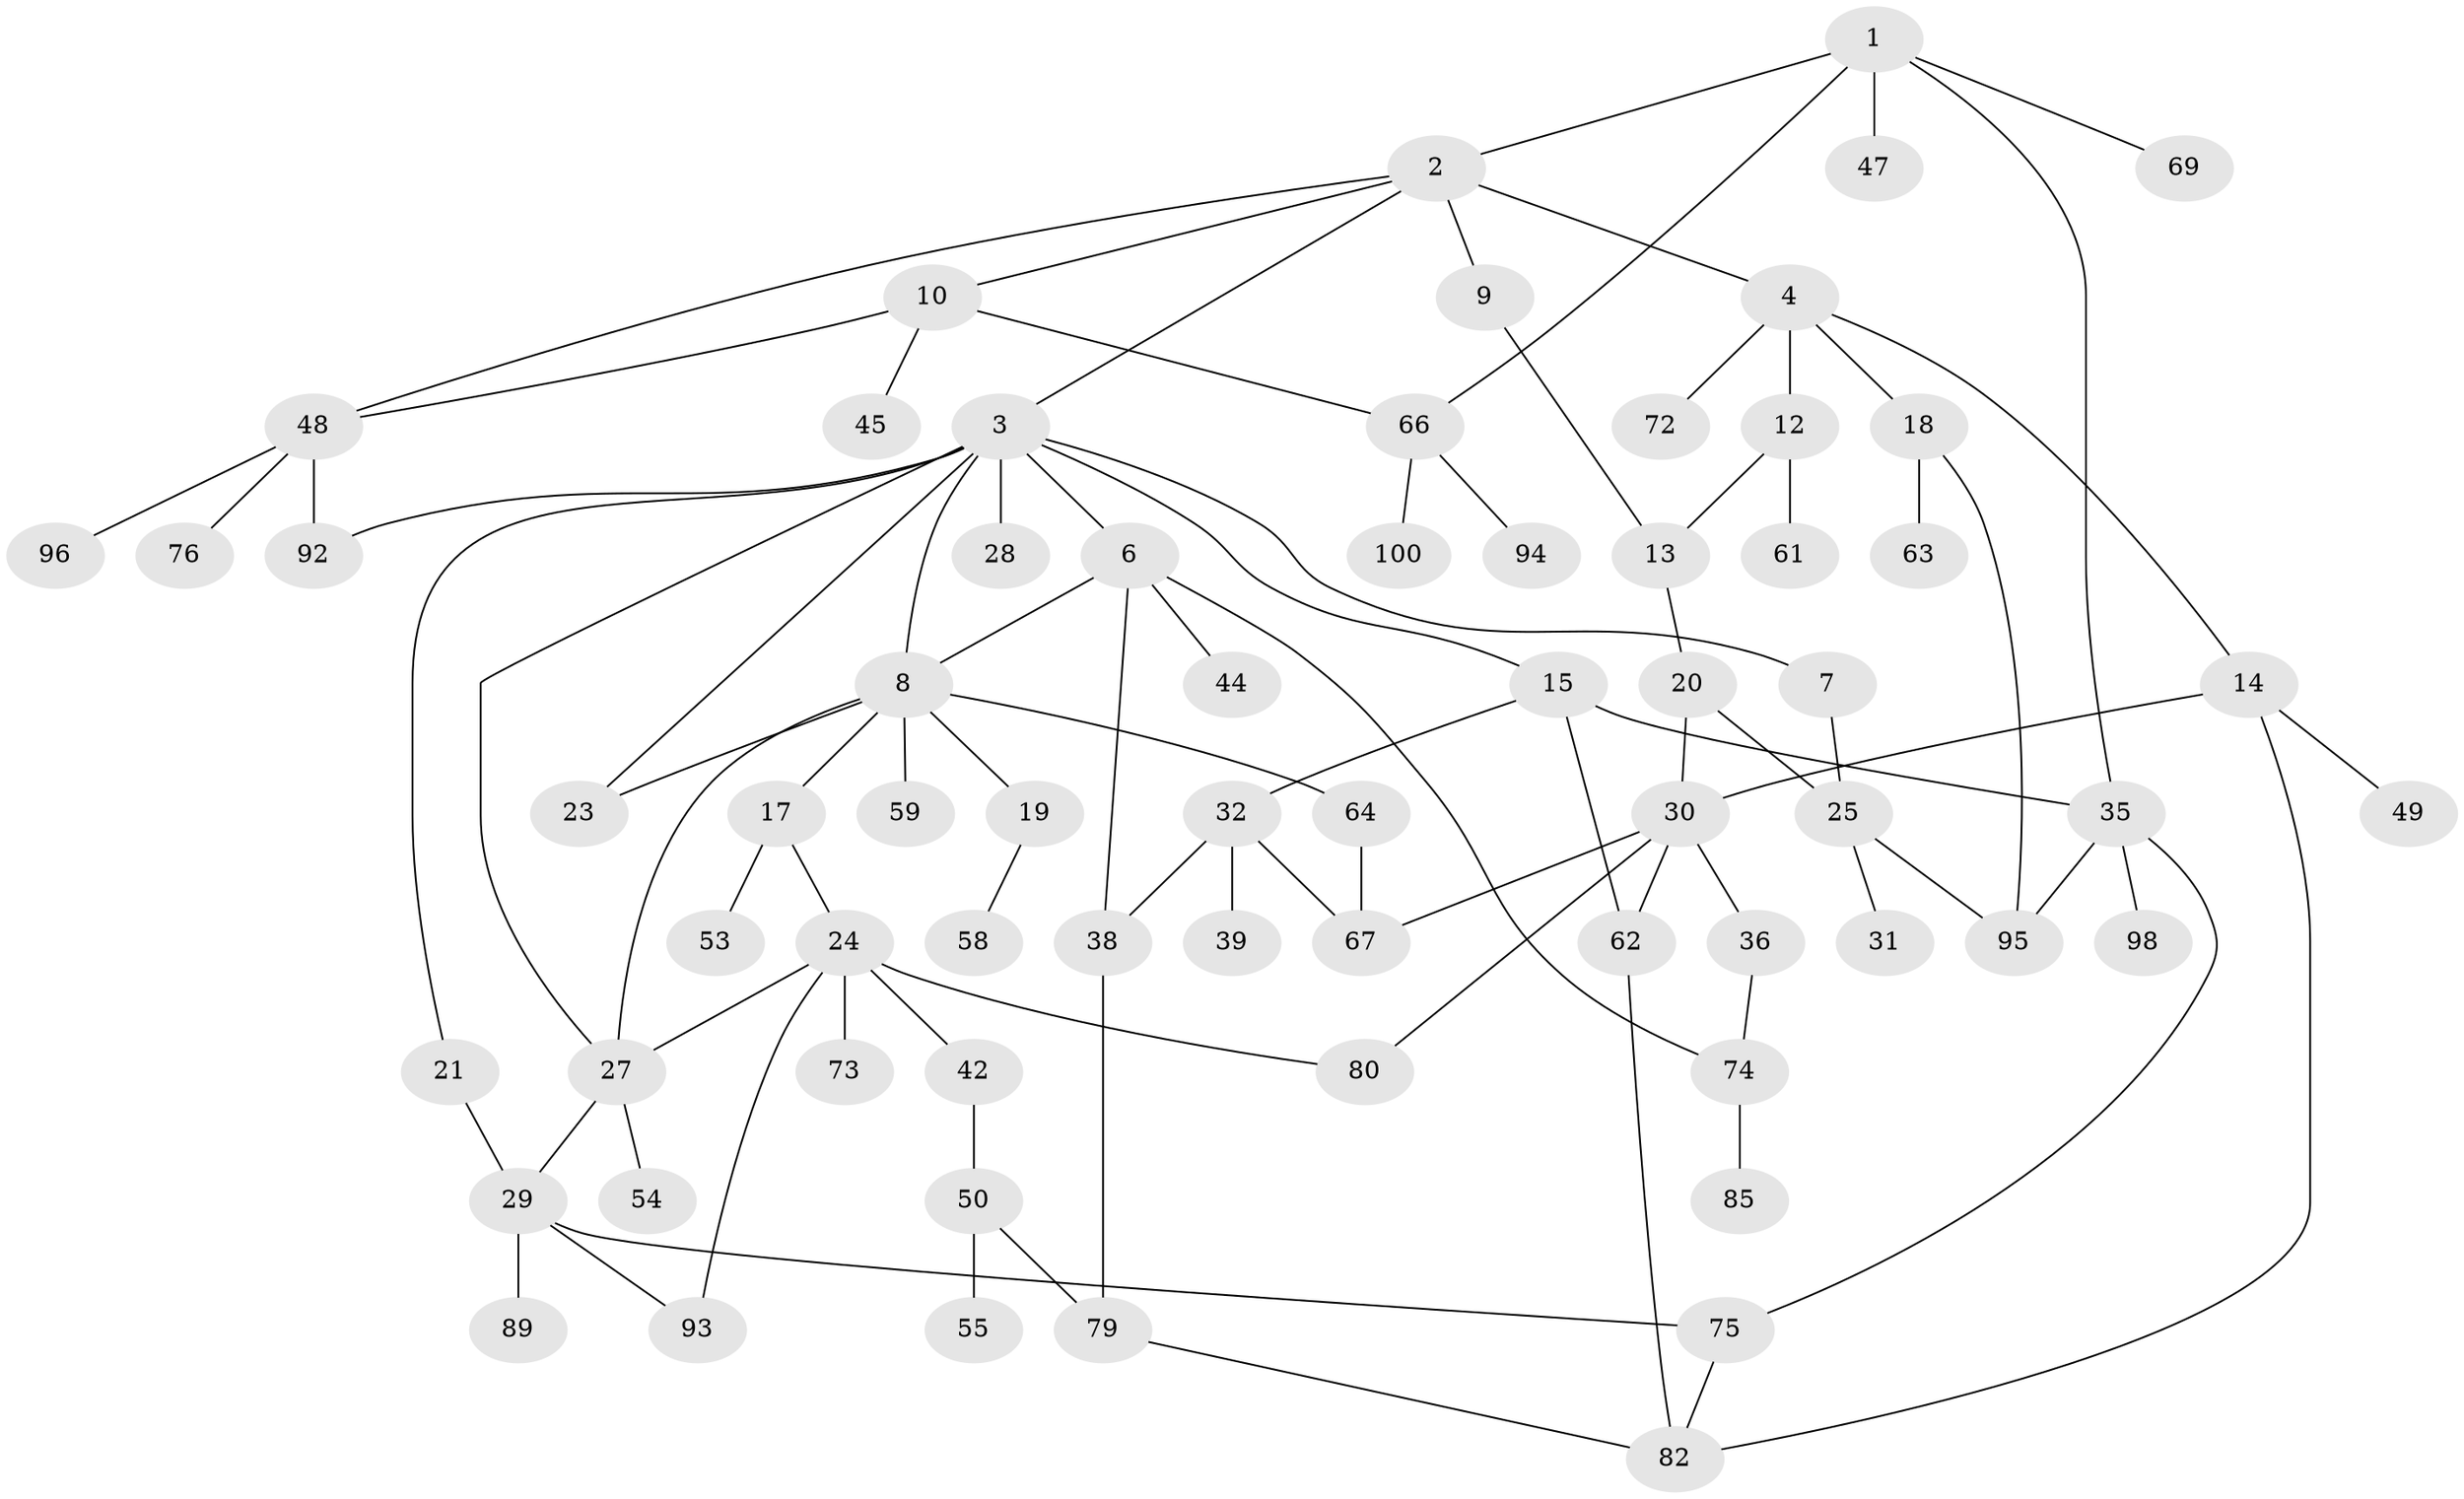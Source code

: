 // original degree distribution, {4: 0.11, 7: 0.01, 6: 0.05, 5: 0.06, 2: 0.28, 3: 0.17, 1: 0.32}
// Generated by graph-tools (version 1.1) at 2025/11/02/21/25 10:11:06]
// undirected, 67 vertices, 92 edges
graph export_dot {
graph [start="1"]
  node [color=gray90,style=filled];
  1 [super="+43"];
  2 [super="+33"];
  3 [super="+5"];
  4;
  6;
  7 [super="+22"];
  8 [super="+11"];
  9;
  10 [super="+34"];
  12 [super="+16"];
  13 [super="+87"];
  14 [super="+26"];
  15 [super="+56"];
  17;
  18 [super="+41"];
  19;
  20 [super="+81"];
  21;
  23 [super="+77"];
  24 [super="+37"];
  25 [super="+90"];
  27 [super="+40"];
  28;
  29 [super="+70"];
  30 [super="+52"];
  31;
  32 [super="+86"];
  35 [super="+46"];
  36 [super="+68"];
  38 [super="+51"];
  39;
  42;
  44 [super="+83"];
  45;
  47;
  48 [super="+60"];
  49;
  50 [super="+57"];
  53;
  54;
  55 [super="+99"];
  58;
  59;
  61 [super="+88"];
  62 [super="+65"];
  63;
  64;
  66 [super="+71"];
  67;
  69 [super="+91"];
  72;
  73;
  74 [super="+78"];
  75;
  76 [super="+84"];
  79;
  80;
  82 [super="+97"];
  85;
  89;
  92;
  93;
  94;
  95;
  96;
  98;
  100;
  1 -- 2;
  1 -- 66;
  1 -- 69;
  1 -- 35;
  1 -- 47;
  2 -- 3;
  2 -- 4;
  2 -- 9;
  2 -- 10;
  2 -- 48;
  3 -- 23;
  3 -- 28;
  3 -- 92;
  3 -- 8;
  3 -- 21;
  3 -- 6;
  3 -- 7;
  3 -- 27;
  3 -- 15;
  4 -- 12;
  4 -- 14;
  4 -- 18;
  4 -- 72;
  6 -- 8;
  6 -- 44;
  6 -- 74;
  6 -- 38;
  7 -- 25;
  8 -- 27;
  8 -- 59;
  8 -- 64;
  8 -- 17;
  8 -- 19;
  8 -- 23;
  9 -- 13;
  10 -- 66;
  10 -- 48;
  10 -- 45;
  12 -- 13;
  12 -- 61;
  13 -- 20;
  14 -- 49;
  14 -- 82;
  14 -- 30;
  15 -- 32;
  15 -- 35;
  15 -- 62;
  17 -- 24;
  17 -- 53;
  18 -- 63;
  18 -- 95;
  19 -- 58;
  20 -- 25;
  20 -- 30;
  21 -- 29;
  24 -- 73;
  24 -- 93;
  24 -- 80;
  24 -- 42;
  24 -- 27;
  25 -- 31;
  25 -- 95;
  27 -- 54;
  27 -- 29;
  29 -- 93;
  29 -- 89;
  29 -- 75;
  30 -- 36;
  30 -- 80;
  30 -- 67;
  30 -- 62;
  32 -- 38;
  32 -- 39;
  32 -- 67;
  35 -- 95;
  35 -- 75;
  35 -- 98;
  36 -- 74;
  38 -- 79;
  42 -- 50;
  48 -- 76;
  48 -- 96;
  48 -- 92;
  50 -- 55;
  50 -- 79;
  62 -- 82;
  64 -- 67;
  66 -- 94;
  66 -- 100;
  74 -- 85;
  75 -- 82;
  79 -- 82;
}
